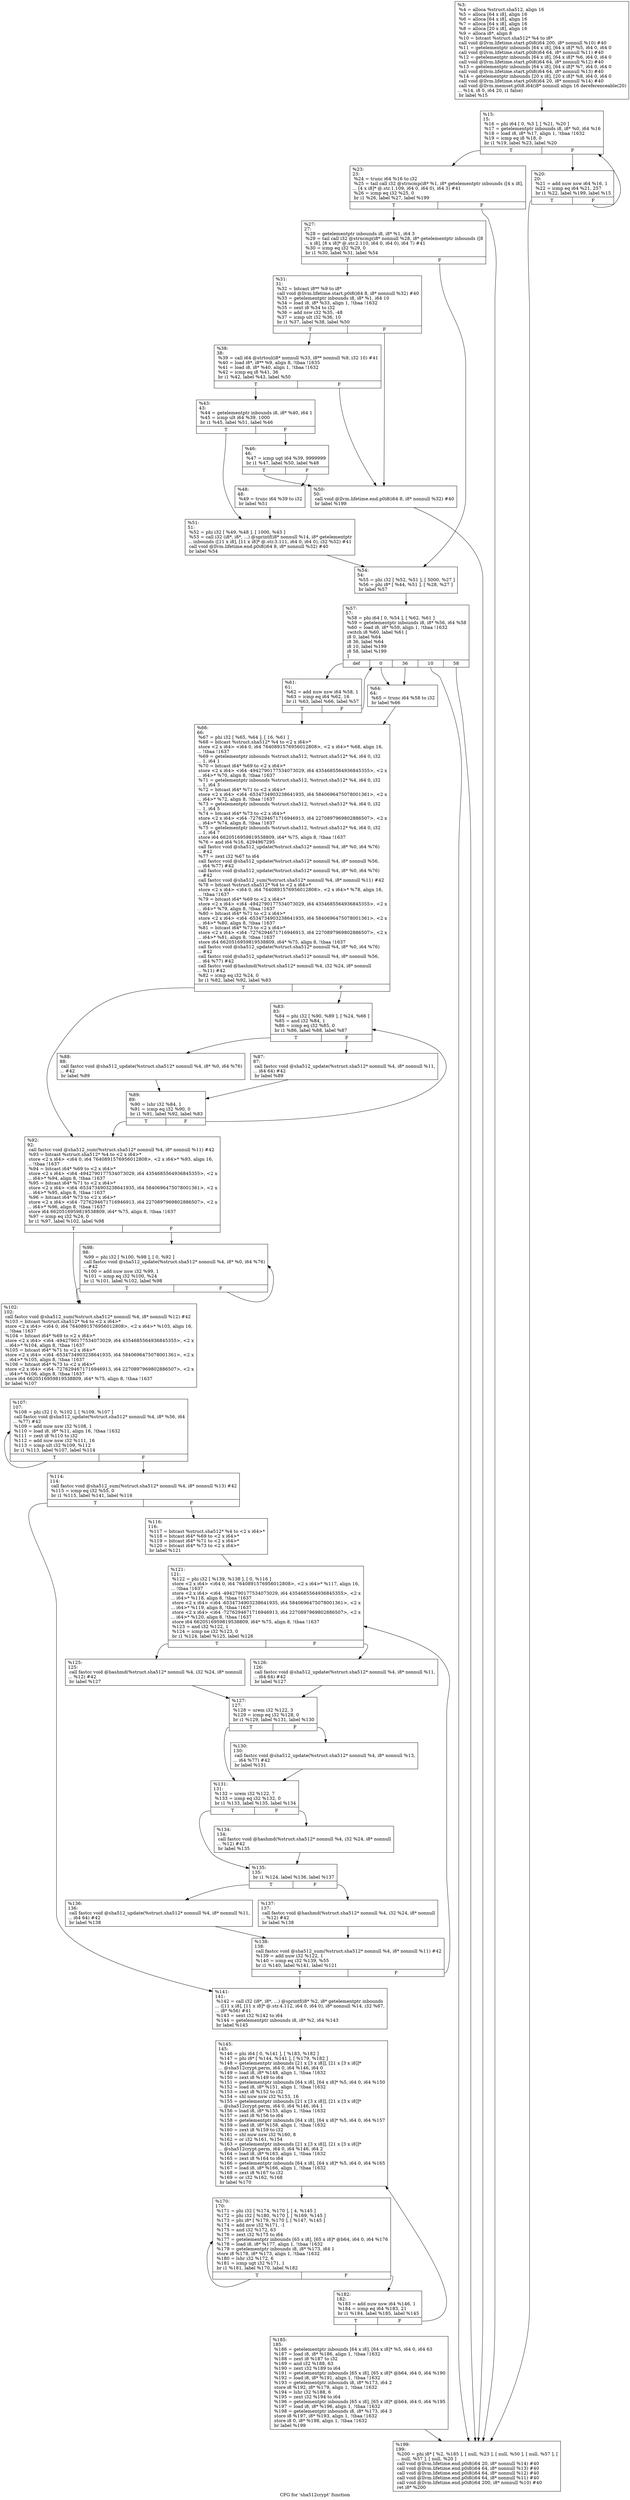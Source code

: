 digraph "CFG for 'sha512crypt' function" {
	label="CFG for 'sha512crypt' function";

	Node0x1abd930 [shape=record,label="{%3:\l  %4 = alloca %struct.sha512, align 16\l  %5 = alloca [64 x i8], align 16\l  %6 = alloca [64 x i8], align 16\l  %7 = alloca [64 x i8], align 16\l  %8 = alloca [20 x i8], align 16\l  %9 = alloca i8*, align 8\l  %10 = bitcast %struct.sha512* %4 to i8*\l  call void @llvm.lifetime.start.p0i8(i64 200, i8* nonnull %10) #40\l  %11 = getelementptr inbounds [64 x i8], [64 x i8]* %5, i64 0, i64 0\l  call void @llvm.lifetime.start.p0i8(i64 64, i8* nonnull %11) #40\l  %12 = getelementptr inbounds [64 x i8], [64 x i8]* %6, i64 0, i64 0\l  call void @llvm.lifetime.start.p0i8(i64 64, i8* nonnull %12) #40\l  %13 = getelementptr inbounds [64 x i8], [64 x i8]* %7, i64 0, i64 0\l  call void @llvm.lifetime.start.p0i8(i64 64, i8* nonnull %13) #40\l  %14 = getelementptr inbounds [20 x i8], [20 x i8]* %8, i64 0, i64 0\l  call void @llvm.lifetime.start.p0i8(i64 20, i8* nonnull %14) #40\l  call void @llvm.memset.p0i8.i64(i8* nonnull align 16 dereferenceable(20)\l... %14, i8 0, i64 20, i1 false)\l  br label %15\l}"];
	Node0x1abd930 -> Node0x1abd980;
	Node0x1abd980 [shape=record,label="{%15:\l15:                                               \l  %16 = phi i64 [ 0, %3 ], [ %21, %20 ]\l  %17 = getelementptr inbounds i8, i8* %0, i64 %16\l  %18 = load i8, i8* %17, align 1, !tbaa !1632\l  %19 = icmp eq i8 %18, 0\l  br i1 %19, label %23, label %20\l|{<s0>T|<s1>F}}"];
	Node0x1abd980:s0 -> Node0x1abda20;
	Node0x1abd980:s1 -> Node0x1abd9d0;
	Node0x1abd9d0 [shape=record,label="{%20:\l20:                                               \l  %21 = add nuw nsw i64 %16, 1\l  %22 = icmp eq i64 %21, 257\l  br i1 %22, label %199, label %15\l|{<s0>T|<s1>F}}"];
	Node0x1abd9d0:s0 -> Node0x1abe6a0;
	Node0x1abd9d0:s1 -> Node0x1abd980;
	Node0x1abda20 [shape=record,label="{%23:\l23:                                               \l  %24 = trunc i64 %16 to i32\l  %25 = tail call i32 @strncmp(i8* %1, i8* getelementptr inbounds ([4 x i8],\l... [4 x i8]* @.str.1.109, i64 0, i64 0), i64 3) #41\l  %26 = icmp eq i32 %25, 0\l  br i1 %26, label %27, label %199\l|{<s0>T|<s1>F}}"];
	Node0x1abda20:s0 -> Node0x1abda70;
	Node0x1abda20:s1 -> Node0x1abe6a0;
	Node0x1abda70 [shape=record,label="{%27:\l27:                                               \l  %28 = getelementptr inbounds i8, i8* %1, i64 3\l  %29 = tail call i32 @strncmp(i8* nonnull %28, i8* getelementptr inbounds ([8\l... x i8], [8 x i8]* @.str.2.110, i64 0, i64 0), i64 7) #41\l  %30 = icmp eq i32 %29, 0\l  br i1 %30, label %31, label %54\l|{<s0>T|<s1>F}}"];
	Node0x1abda70:s0 -> Node0x1abdac0;
	Node0x1abda70:s1 -> Node0x1abdcf0;
	Node0x1abdac0 [shape=record,label="{%31:\l31:                                               \l  %32 = bitcast i8** %9 to i8*\l  call void @llvm.lifetime.start.p0i8(i64 8, i8* nonnull %32) #40\l  %33 = getelementptr inbounds i8, i8* %1, i64 10\l  %34 = load i8, i8* %33, align 1, !tbaa !1632\l  %35 = sext i8 %34 to i32\l  %36 = add nsw i32 %35, -48\l  %37 = icmp ult i32 %36, 10\l  br i1 %37, label %38, label %50\l|{<s0>T|<s1>F}}"];
	Node0x1abdac0:s0 -> Node0x1abdb10;
	Node0x1abdac0:s1 -> Node0x1abdc50;
	Node0x1abdb10 [shape=record,label="{%38:\l38:                                               \l  %39 = call i64 @strtoul(i8* nonnull %33, i8** nonnull %9, i32 10) #41\l  %40 = load i8*, i8** %9, align 8, !tbaa !1635\l  %41 = load i8, i8* %40, align 1, !tbaa !1632\l  %42 = icmp eq i8 %41, 36\l  br i1 %42, label %43, label %50\l|{<s0>T|<s1>F}}"];
	Node0x1abdb10:s0 -> Node0x1abdb60;
	Node0x1abdb10:s1 -> Node0x1abdc50;
	Node0x1abdb60 [shape=record,label="{%43:\l43:                                               \l  %44 = getelementptr inbounds i8, i8* %40, i64 1\l  %45 = icmp ult i64 %39, 1000\l  br i1 %45, label %51, label %46\l|{<s0>T|<s1>F}}"];
	Node0x1abdb60:s0 -> Node0x1abdca0;
	Node0x1abdb60:s1 -> Node0x1abdbb0;
	Node0x1abdbb0 [shape=record,label="{%46:\l46:                                               \l  %47 = icmp ugt i64 %39, 9999999\l  br i1 %47, label %50, label %48\l|{<s0>T|<s1>F}}"];
	Node0x1abdbb0:s0 -> Node0x1abdc50;
	Node0x1abdbb0:s1 -> Node0x1abdc00;
	Node0x1abdc00 [shape=record,label="{%48:\l48:                                               \l  %49 = trunc i64 %39 to i32\l  br label %51\l}"];
	Node0x1abdc00 -> Node0x1abdca0;
	Node0x1abdc50 [shape=record,label="{%50:\l50:                                               \l  call void @llvm.lifetime.end.p0i8(i64 8, i8* nonnull %32) #40\l  br label %199\l}"];
	Node0x1abdc50 -> Node0x1abe6a0;
	Node0x1abdca0 [shape=record,label="{%51:\l51:                                               \l  %52 = phi i32 [ %49, %48 ], [ 1000, %43 ]\l  %53 = call i32 (i8*, i8*, ...) @sprintf(i8* nonnull %14, i8* getelementptr\l... inbounds ([11 x i8], [11 x i8]* @.str.3.111, i64 0, i64 0), i32 %52) #41\l  call void @llvm.lifetime.end.p0i8(i64 8, i8* nonnull %32) #40\l  br label %54\l}"];
	Node0x1abdca0 -> Node0x1abdcf0;
	Node0x1abdcf0 [shape=record,label="{%54:\l54:                                               \l  %55 = phi i32 [ %52, %51 ], [ 5000, %27 ]\l  %56 = phi i8* [ %44, %51 ], [ %28, %27 ]\l  br label %57\l}"];
	Node0x1abdcf0 -> Node0x1abdd40;
	Node0x1abdd40 [shape=record,label="{%57:\l57:                                               \l  %58 = phi i64 [ 0, %54 ], [ %62, %61 ]\l  %59 = getelementptr inbounds i8, i8* %56, i64 %58\l  %60 = load i8, i8* %59, align 1, !tbaa !1632\l  switch i8 %60, label %61 [\l    i8 0, label %64\l    i8 36, label %64\l    i8 10, label %199\l    i8 58, label %199\l  ]\l|{<s0>def|<s1>0|<s2>36|<s3>10|<s4>58}}"];
	Node0x1abdd40:s0 -> Node0x1abdd90;
	Node0x1abdd40:s1 -> Node0x1abdde0;
	Node0x1abdd40:s2 -> Node0x1abdde0;
	Node0x1abdd40:s3 -> Node0x1abe6a0;
	Node0x1abdd40:s4 -> Node0x1abe6a0;
	Node0x1abdd90 [shape=record,label="{%61:\l61:                                               \l  %62 = add nuw nsw i64 %58, 1\l  %63 = icmp eq i64 %62, 16\l  br i1 %63, label %66, label %57\l|{<s0>T|<s1>F}}"];
	Node0x1abdd90:s0 -> Node0x1abde30;
	Node0x1abdd90:s1 -> Node0x1abdd40;
	Node0x1abdde0 [shape=record,label="{%64:\l64:                                               \l  %65 = trunc i64 %58 to i32\l  br label %66\l}"];
	Node0x1abdde0 -> Node0x1abde30;
	Node0x1abde30 [shape=record,label="{%66:\l66:                                               \l  %67 = phi i32 [ %65, %64 ], [ 16, %61 ]\l  %68 = bitcast %struct.sha512* %4 to \<2 x i64\>*\l  store \<2 x i64\> \<i64 0, i64 7640891576956012808\>, \<2 x i64\>* %68, align 16,\l... !tbaa !1637\l  %69 = getelementptr inbounds %struct.sha512, %struct.sha512* %4, i64 0, i32\l... 1, i64 1\l  %70 = bitcast i64* %69 to \<2 x i64\>*\l  store \<2 x i64\> \<i64 -4942790177534073029, i64 4354685564936845355\>, \<2 x\l... i64\>* %70, align 8, !tbaa !1637\l  %71 = getelementptr inbounds %struct.sha512, %struct.sha512* %4, i64 0, i32\l... 1, i64 3\l  %72 = bitcast i64* %71 to \<2 x i64\>*\l  store \<2 x i64\> \<i64 -6534734903238641935, i64 5840696475078001361\>, \<2 x\l... i64\>* %72, align 8, !tbaa !1637\l  %73 = getelementptr inbounds %struct.sha512, %struct.sha512* %4, i64 0, i32\l... 1, i64 5\l  %74 = bitcast i64* %73 to \<2 x i64\>*\l  store \<2 x i64\> \<i64 -7276294671716946913, i64 2270897969802886507\>, \<2 x\l... i64\>* %74, align 8, !tbaa !1637\l  %75 = getelementptr inbounds %struct.sha512, %struct.sha512* %4, i64 0, i32\l... 1, i64 7\l  store i64 6620516959819538809, i64* %75, align 8, !tbaa !1637\l  %76 = and i64 %16, 4294967295\l  call fastcc void @sha512_update(%struct.sha512* nonnull %4, i8* %0, i64 %76)\l... #42\l  %77 = zext i32 %67 to i64\l  call fastcc void @sha512_update(%struct.sha512* nonnull %4, i8* nonnull %56,\l... i64 %77) #42\l  call fastcc void @sha512_update(%struct.sha512* nonnull %4, i8* %0, i64 %76)\l... #42\l  call fastcc void @sha512_sum(%struct.sha512* nonnull %4, i8* nonnull %11) #42\l  %78 = bitcast %struct.sha512* %4 to \<2 x i64\>*\l  store \<2 x i64\> \<i64 0, i64 7640891576956012808\>, \<2 x i64\>* %78, align 16,\l... !tbaa !1637\l  %79 = bitcast i64* %69 to \<2 x i64\>*\l  store \<2 x i64\> \<i64 -4942790177534073029, i64 4354685564936845355\>, \<2 x\l... i64\>* %79, align 8, !tbaa !1637\l  %80 = bitcast i64* %71 to \<2 x i64\>*\l  store \<2 x i64\> \<i64 -6534734903238641935, i64 5840696475078001361\>, \<2 x\l... i64\>* %80, align 8, !tbaa !1637\l  %81 = bitcast i64* %73 to \<2 x i64\>*\l  store \<2 x i64\> \<i64 -7276294671716946913, i64 2270897969802886507\>, \<2 x\l... i64\>* %81, align 8, !tbaa !1637\l  store i64 6620516959819538809, i64* %75, align 8, !tbaa !1637\l  call fastcc void @sha512_update(%struct.sha512* nonnull %4, i8* %0, i64 %76)\l... #42\l  call fastcc void @sha512_update(%struct.sha512* nonnull %4, i8* nonnull %56,\l... i64 %77) #42\l  call fastcc void @hashmd(%struct.sha512* nonnull %4, i32 %24, i8* nonnull\l... %11) #42\l  %82 = icmp eq i32 %24, 0\l  br i1 %82, label %92, label %83\l|{<s0>T|<s1>F}}"];
	Node0x1abde30:s0 -> Node0x1abdfc0;
	Node0x1abde30:s1 -> Node0x1abde80;
	Node0x1abde80 [shape=record,label="{%83:\l83:                                               \l  %84 = phi i32 [ %90, %89 ], [ %24, %66 ]\l  %85 = and i32 %84, 1\l  %86 = icmp eq i32 %85, 0\l  br i1 %86, label %88, label %87\l|{<s0>T|<s1>F}}"];
	Node0x1abde80:s0 -> Node0x1abdf20;
	Node0x1abde80:s1 -> Node0x1abded0;
	Node0x1abded0 [shape=record,label="{%87:\l87:                                               \l  call fastcc void @sha512_update(%struct.sha512* nonnull %4, i8* nonnull %11,\l... i64 64) #42\l  br label %89\l}"];
	Node0x1abded0 -> Node0x1abdf70;
	Node0x1abdf20 [shape=record,label="{%88:\l88:                                               \l  call fastcc void @sha512_update(%struct.sha512* nonnull %4, i8* %0, i64 %76)\l... #42\l  br label %89\l}"];
	Node0x1abdf20 -> Node0x1abdf70;
	Node0x1abdf70 [shape=record,label="{%89:\l89:                                               \l  %90 = lshr i32 %84, 1\l  %91 = icmp eq i32 %90, 0\l  br i1 %91, label %92, label %83\l|{<s0>T|<s1>F}}"];
	Node0x1abdf70:s0 -> Node0x1abdfc0;
	Node0x1abdf70:s1 -> Node0x1abde80;
	Node0x1abdfc0 [shape=record,label="{%92:\l92:                                               \l  call fastcc void @sha512_sum(%struct.sha512* nonnull %4, i8* nonnull %11) #42\l  %93 = bitcast %struct.sha512* %4 to \<2 x i64\>*\l  store \<2 x i64\> \<i64 0, i64 7640891576956012808\>, \<2 x i64\>* %93, align 16,\l... !tbaa !1637\l  %94 = bitcast i64* %69 to \<2 x i64\>*\l  store \<2 x i64\> \<i64 -4942790177534073029, i64 4354685564936845355\>, \<2 x\l... i64\>* %94, align 8, !tbaa !1637\l  %95 = bitcast i64* %71 to \<2 x i64\>*\l  store \<2 x i64\> \<i64 -6534734903238641935, i64 5840696475078001361\>, \<2 x\l... i64\>* %95, align 8, !tbaa !1637\l  %96 = bitcast i64* %73 to \<2 x i64\>*\l  store \<2 x i64\> \<i64 -7276294671716946913, i64 2270897969802886507\>, \<2 x\l... i64\>* %96, align 8, !tbaa !1637\l  store i64 6620516959819538809, i64* %75, align 8, !tbaa !1637\l  %97 = icmp eq i32 %24, 0\l  br i1 %97, label %102, label %98\l|{<s0>T|<s1>F}}"];
	Node0x1abdfc0:s0 -> Node0x1abe060;
	Node0x1abdfc0:s1 -> Node0x1abe010;
	Node0x1abe010 [shape=record,label="{%98:\l98:                                               \l  %99 = phi i32 [ %100, %98 ], [ 0, %92 ]\l  call fastcc void @sha512_update(%struct.sha512* nonnull %4, i8* %0, i64 %76)\l... #42\l  %100 = add nuw nsw i32 %99, 1\l  %101 = icmp eq i32 %100, %24\l  br i1 %101, label %102, label %98\l|{<s0>T|<s1>F}}"];
	Node0x1abe010:s0 -> Node0x1abe060;
	Node0x1abe010:s1 -> Node0x1abe010;
	Node0x1abe060 [shape=record,label="{%102:\l102:                                              \l  call fastcc void @sha512_sum(%struct.sha512* nonnull %4, i8* nonnull %12) #42\l  %103 = bitcast %struct.sha512* %4 to \<2 x i64\>*\l  store \<2 x i64\> \<i64 0, i64 7640891576956012808\>, \<2 x i64\>* %103, align 16,\l... !tbaa !1637\l  %104 = bitcast i64* %69 to \<2 x i64\>*\l  store \<2 x i64\> \<i64 -4942790177534073029, i64 4354685564936845355\>, \<2 x\l... i64\>* %104, align 8, !tbaa !1637\l  %105 = bitcast i64* %71 to \<2 x i64\>*\l  store \<2 x i64\> \<i64 -6534734903238641935, i64 5840696475078001361\>, \<2 x\l... i64\>* %105, align 8, !tbaa !1637\l  %106 = bitcast i64* %73 to \<2 x i64\>*\l  store \<2 x i64\> \<i64 -7276294671716946913, i64 2270897969802886507\>, \<2 x\l... i64\>* %106, align 8, !tbaa !1637\l  store i64 6620516959819538809, i64* %75, align 8, !tbaa !1637\l  br label %107\l}"];
	Node0x1abe060 -> Node0x1abe0b0;
	Node0x1abe0b0 [shape=record,label="{%107:\l107:                                              \l  %108 = phi i32 [ 0, %102 ], [ %109, %107 ]\l  call fastcc void @sha512_update(%struct.sha512* nonnull %4, i8* %56, i64\l... %77) #42\l  %109 = add nuw nsw i32 %108, 1\l  %110 = load i8, i8* %11, align 16, !tbaa !1632\l  %111 = zext i8 %110 to i32\l  %112 = add nuw nsw i32 %111, 16\l  %113 = icmp ult i32 %109, %112\l  br i1 %113, label %107, label %114\l|{<s0>T|<s1>F}}"];
	Node0x1abe0b0:s0 -> Node0x1abe0b0;
	Node0x1abe0b0:s1 -> Node0x1abe100;
	Node0x1abe100 [shape=record,label="{%114:\l114:                                              \l  call fastcc void @sha512_sum(%struct.sha512* nonnull %4, i8* nonnull %13) #42\l  %115 = icmp eq i32 %55, 0\l  br i1 %115, label %141, label %116\l|{<s0>T|<s1>F}}"];
	Node0x1abe100:s0 -> Node0x1abe510;
	Node0x1abe100:s1 -> Node0x1abe150;
	Node0x1abe150 [shape=record,label="{%116:\l116:                                              \l  %117 = bitcast %struct.sha512* %4 to \<2 x i64\>*\l  %118 = bitcast i64* %69 to \<2 x i64\>*\l  %119 = bitcast i64* %71 to \<2 x i64\>*\l  %120 = bitcast i64* %73 to \<2 x i64\>*\l  br label %121\l}"];
	Node0x1abe150 -> Node0x1abe1a0;
	Node0x1abe1a0 [shape=record,label="{%121:\l121:                                              \l  %122 = phi i32 [ %139, %138 ], [ 0, %116 ]\l  store \<2 x i64\> \<i64 0, i64 7640891576956012808\>, \<2 x i64\>* %117, align 16,\l... !tbaa !1637\l  store \<2 x i64\> \<i64 -4942790177534073029, i64 4354685564936845355\>, \<2 x\l... i64\>* %118, align 8, !tbaa !1637\l  store \<2 x i64\> \<i64 -6534734903238641935, i64 5840696475078001361\>, \<2 x\l... i64\>* %119, align 8, !tbaa !1637\l  store \<2 x i64\> \<i64 -7276294671716946913, i64 2270897969802886507\>, \<2 x\l... i64\>* %120, align 8, !tbaa !1637\l  store i64 6620516959819538809, i64* %75, align 8, !tbaa !1637\l  %123 = and i32 %122, 1\l  %124 = icmp ne i32 %123, 0\l  br i1 %124, label %125, label %126\l|{<s0>T|<s1>F}}"];
	Node0x1abe1a0:s0 -> Node0x1abe1f0;
	Node0x1abe1a0:s1 -> Node0x1abe240;
	Node0x1abe1f0 [shape=record,label="{%125:\l125:                                              \l  call fastcc void @hashmd(%struct.sha512* nonnull %4, i32 %24, i8* nonnull\l... %12) #42\l  br label %127\l}"];
	Node0x1abe1f0 -> Node0x1abe290;
	Node0x1abe240 [shape=record,label="{%126:\l126:                                              \l  call fastcc void @sha512_update(%struct.sha512* nonnull %4, i8* nonnull %11,\l... i64 64) #42\l  br label %127\l}"];
	Node0x1abe240 -> Node0x1abe290;
	Node0x1abe290 [shape=record,label="{%127:\l127:                                              \l  %128 = urem i32 %122, 3\l  %129 = icmp eq i32 %128, 0\l  br i1 %129, label %131, label %130\l|{<s0>T|<s1>F}}"];
	Node0x1abe290:s0 -> Node0x1abe330;
	Node0x1abe290:s1 -> Node0x1abe2e0;
	Node0x1abe2e0 [shape=record,label="{%130:\l130:                                              \l  call fastcc void @sha512_update(%struct.sha512* nonnull %4, i8* nonnull %13,\l... i64 %77) #42\l  br label %131\l}"];
	Node0x1abe2e0 -> Node0x1abe330;
	Node0x1abe330 [shape=record,label="{%131:\l131:                                              \l  %132 = urem i32 %122, 7\l  %133 = icmp eq i32 %132, 0\l  br i1 %133, label %135, label %134\l|{<s0>T|<s1>F}}"];
	Node0x1abe330:s0 -> Node0x1abe3d0;
	Node0x1abe330:s1 -> Node0x1abe380;
	Node0x1abe380 [shape=record,label="{%134:\l134:                                              \l  call fastcc void @hashmd(%struct.sha512* nonnull %4, i32 %24, i8* nonnull\l... %12) #42\l  br label %135\l}"];
	Node0x1abe380 -> Node0x1abe3d0;
	Node0x1abe3d0 [shape=record,label="{%135:\l135:                                              \l  br i1 %124, label %136, label %137\l|{<s0>T|<s1>F}}"];
	Node0x1abe3d0:s0 -> Node0x1abe420;
	Node0x1abe3d0:s1 -> Node0x1abe470;
	Node0x1abe420 [shape=record,label="{%136:\l136:                                              \l  call fastcc void @sha512_update(%struct.sha512* nonnull %4, i8* nonnull %11,\l... i64 64) #42\l  br label %138\l}"];
	Node0x1abe420 -> Node0x1abe4c0;
	Node0x1abe470 [shape=record,label="{%137:\l137:                                              \l  call fastcc void @hashmd(%struct.sha512* nonnull %4, i32 %24, i8* nonnull\l... %12) #42\l  br label %138\l}"];
	Node0x1abe470 -> Node0x1abe4c0;
	Node0x1abe4c0 [shape=record,label="{%138:\l138:                                              \l  call fastcc void @sha512_sum(%struct.sha512* nonnull %4, i8* nonnull %11) #42\l  %139 = add nuw i32 %122, 1\l  %140 = icmp eq i32 %139, %55\l  br i1 %140, label %141, label %121\l|{<s0>T|<s1>F}}"];
	Node0x1abe4c0:s0 -> Node0x1abe510;
	Node0x1abe4c0:s1 -> Node0x1abe1a0;
	Node0x1abe510 [shape=record,label="{%141:\l141:                                              \l  %142 = call i32 (i8*, i8*, ...) @sprintf(i8* %2, i8* getelementptr inbounds\l... ([11 x i8], [11 x i8]* @.str.4.112, i64 0, i64 0), i8* nonnull %14, i32 %67,\l... i8* %56) #41\l  %143 = sext i32 %142 to i64\l  %144 = getelementptr inbounds i8, i8* %2, i64 %143\l  br label %145\l}"];
	Node0x1abe510 -> Node0x1abe560;
	Node0x1abe560 [shape=record,label="{%145:\l145:                                              \l  %146 = phi i64 [ 0, %141 ], [ %183, %182 ]\l  %147 = phi i8* [ %144, %141 ], [ %179, %182 ]\l  %148 = getelementptr inbounds [21 x [3 x i8]], [21 x [3 x i8]]*\l... @sha512crypt.perm, i64 0, i64 %146, i64 0\l  %149 = load i8, i8* %148, align 1, !tbaa !1632\l  %150 = zext i8 %149 to i64\l  %151 = getelementptr inbounds [64 x i8], [64 x i8]* %5, i64 0, i64 %150\l  %152 = load i8, i8* %151, align 1, !tbaa !1632\l  %153 = zext i8 %152 to i32\l  %154 = shl nuw nsw i32 %153, 16\l  %155 = getelementptr inbounds [21 x [3 x i8]], [21 x [3 x i8]]*\l... @sha512crypt.perm, i64 0, i64 %146, i64 1\l  %156 = load i8, i8* %155, align 1, !tbaa !1632\l  %157 = zext i8 %156 to i64\l  %158 = getelementptr inbounds [64 x i8], [64 x i8]* %5, i64 0, i64 %157\l  %159 = load i8, i8* %158, align 1, !tbaa !1632\l  %160 = zext i8 %159 to i32\l  %161 = shl nuw nsw i32 %160, 8\l  %162 = or i32 %161, %154\l  %163 = getelementptr inbounds [21 x [3 x i8]], [21 x [3 x i8]]*\l... @sha512crypt.perm, i64 0, i64 %146, i64 2\l  %164 = load i8, i8* %163, align 1, !tbaa !1632\l  %165 = zext i8 %164 to i64\l  %166 = getelementptr inbounds [64 x i8], [64 x i8]* %5, i64 0, i64 %165\l  %167 = load i8, i8* %166, align 1, !tbaa !1632\l  %168 = zext i8 %167 to i32\l  %169 = or i32 %162, %168\l  br label %170\l}"];
	Node0x1abe560 -> Node0x1abe5b0;
	Node0x1abe5b0 [shape=record,label="{%170:\l170:                                              \l  %171 = phi i32 [ %174, %170 ], [ 4, %145 ]\l  %172 = phi i32 [ %180, %170 ], [ %169, %145 ]\l  %173 = phi i8* [ %179, %170 ], [ %147, %145 ]\l  %174 = add nsw i32 %171, -1\l  %175 = and i32 %172, 63\l  %176 = zext i32 %175 to i64\l  %177 = getelementptr inbounds [65 x i8], [65 x i8]* @b64, i64 0, i64 %176\l  %178 = load i8, i8* %177, align 1, !tbaa !1632\l  %179 = getelementptr inbounds i8, i8* %173, i64 1\l  store i8 %178, i8* %173, align 1, !tbaa !1632\l  %180 = lshr i32 %172, 6\l  %181 = icmp ugt i32 %171, 1\l  br i1 %181, label %170, label %182\l|{<s0>T|<s1>F}}"];
	Node0x1abe5b0:s0 -> Node0x1abe5b0;
	Node0x1abe5b0:s1 -> Node0x1abe600;
	Node0x1abe600 [shape=record,label="{%182:\l182:                                              \l  %183 = add nuw nsw i64 %146, 1\l  %184 = icmp eq i64 %183, 21\l  br i1 %184, label %185, label %145\l|{<s0>T|<s1>F}}"];
	Node0x1abe600:s0 -> Node0x1abe650;
	Node0x1abe600:s1 -> Node0x1abe560;
	Node0x1abe650 [shape=record,label="{%185:\l185:                                              \l  %186 = getelementptr inbounds [64 x i8], [64 x i8]* %5, i64 0, i64 63\l  %187 = load i8, i8* %186, align 1, !tbaa !1632\l  %188 = zext i8 %187 to i32\l  %189 = and i32 %188, 63\l  %190 = zext i32 %189 to i64\l  %191 = getelementptr inbounds [65 x i8], [65 x i8]* @b64, i64 0, i64 %190\l  %192 = load i8, i8* %191, align 1, !tbaa !1632\l  %193 = getelementptr inbounds i8, i8* %173, i64 2\l  store i8 %192, i8* %179, align 1, !tbaa !1632\l  %194 = lshr i32 %188, 6\l  %195 = zext i32 %194 to i64\l  %196 = getelementptr inbounds [65 x i8], [65 x i8]* @b64, i64 0, i64 %195\l  %197 = load i8, i8* %196, align 1, !tbaa !1632\l  %198 = getelementptr inbounds i8, i8* %173, i64 3\l  store i8 %197, i8* %193, align 1, !tbaa !1632\l  store i8 0, i8* %198, align 1, !tbaa !1632\l  br label %199\l}"];
	Node0x1abe650 -> Node0x1abe6a0;
	Node0x1abe6a0 [shape=record,label="{%199:\l199:                                              \l  %200 = phi i8* [ %2, %185 ], [ null, %23 ], [ null, %50 ], [ null, %57 ], [\l... null, %57 ], [ null, %20 ]\l  call void @llvm.lifetime.end.p0i8(i64 20, i8* nonnull %14) #40\l  call void @llvm.lifetime.end.p0i8(i64 64, i8* nonnull %13) #40\l  call void @llvm.lifetime.end.p0i8(i64 64, i8* nonnull %12) #40\l  call void @llvm.lifetime.end.p0i8(i64 64, i8* nonnull %11) #40\l  call void @llvm.lifetime.end.p0i8(i64 200, i8* nonnull %10) #40\l  ret i8* %200\l}"];
}
